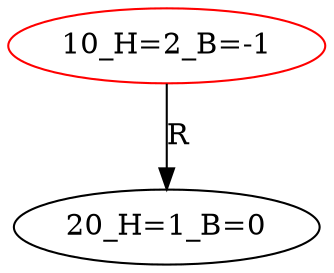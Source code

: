 digraph BiTreeBiTreeInsert {
"10_H=2_B=-1" -> {"20_H=1_B=0"} [label="R"]
"10_H=2_B=-1" [color=red]
"20_H=1_B=0"
}
